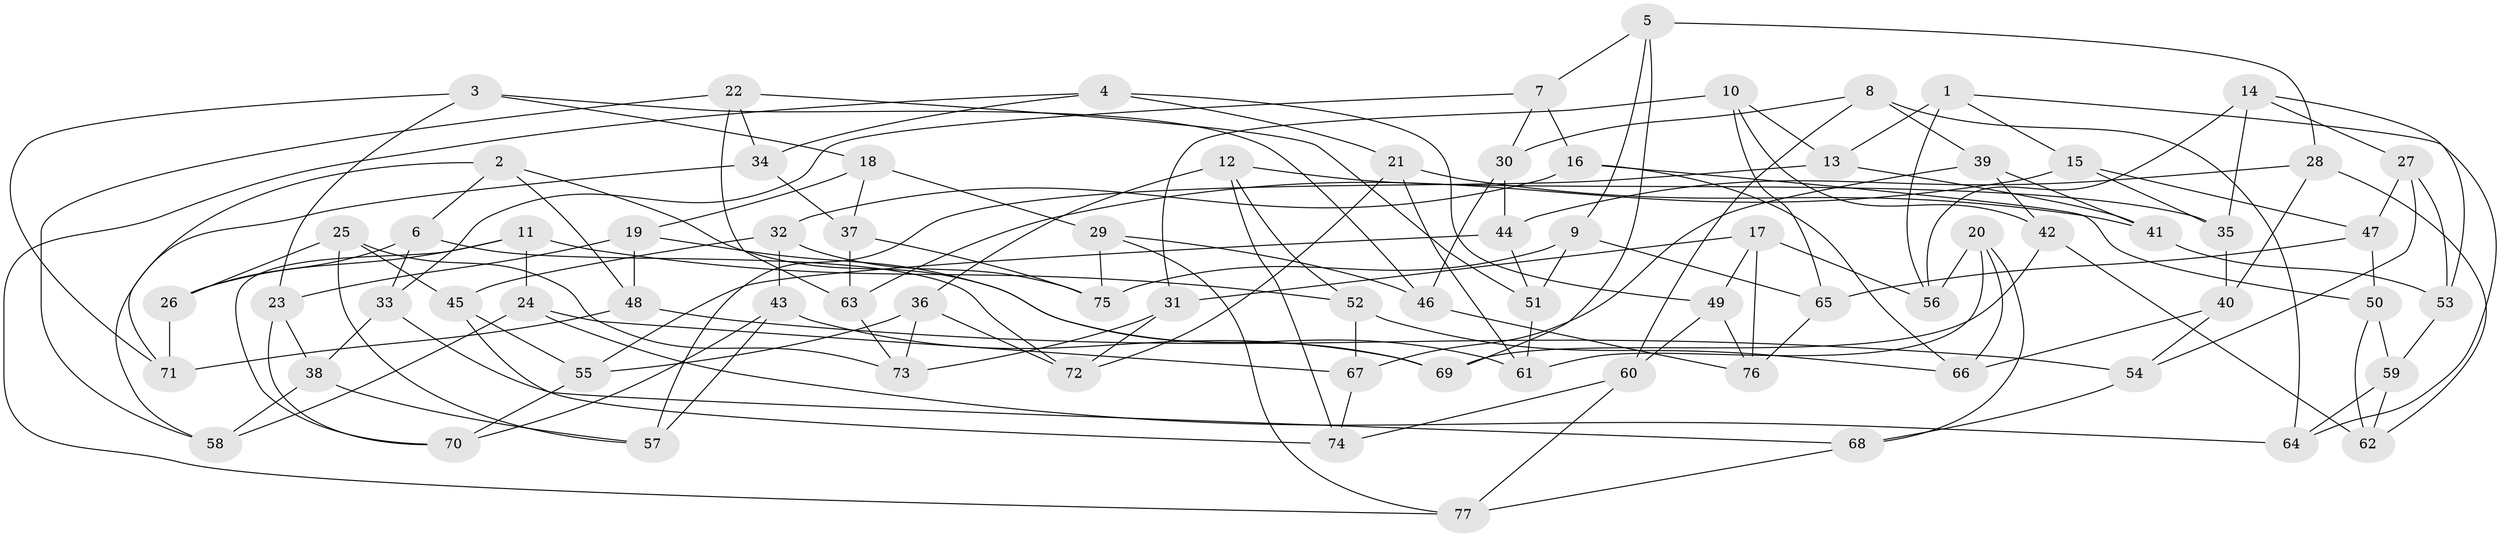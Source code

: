 // coarse degree distribution, {6: 0.5111111111111111, 5: 0.2, 4: 0.26666666666666666, 3: 0.022222222222222223}
// Generated by graph-tools (version 1.1) at 2025/52/02/27/25 19:52:31]
// undirected, 77 vertices, 154 edges
graph export_dot {
graph [start="1"]
  node [color=gray90,style=filled];
  1;
  2;
  3;
  4;
  5;
  6;
  7;
  8;
  9;
  10;
  11;
  12;
  13;
  14;
  15;
  16;
  17;
  18;
  19;
  20;
  21;
  22;
  23;
  24;
  25;
  26;
  27;
  28;
  29;
  30;
  31;
  32;
  33;
  34;
  35;
  36;
  37;
  38;
  39;
  40;
  41;
  42;
  43;
  44;
  45;
  46;
  47;
  48;
  49;
  50;
  51;
  52;
  53;
  54;
  55;
  56;
  57;
  58;
  59;
  60;
  61;
  62;
  63;
  64;
  65;
  66;
  67;
  68;
  69;
  70;
  71;
  72;
  73;
  74;
  75;
  76;
  77;
  1 -- 56;
  1 -- 13;
  1 -- 15;
  1 -- 64;
  2 -- 48;
  2 -- 6;
  2 -- 71;
  2 -- 69;
  3 -- 23;
  3 -- 18;
  3 -- 46;
  3 -- 71;
  4 -- 21;
  4 -- 34;
  4 -- 49;
  4 -- 77;
  5 -- 9;
  5 -- 7;
  5 -- 69;
  5 -- 28;
  6 -- 33;
  6 -- 26;
  6 -- 72;
  7 -- 30;
  7 -- 33;
  7 -- 16;
  8 -- 64;
  8 -- 39;
  8 -- 30;
  8 -- 60;
  9 -- 75;
  9 -- 65;
  9 -- 51;
  10 -- 13;
  10 -- 42;
  10 -- 31;
  10 -- 65;
  11 -- 26;
  11 -- 24;
  11 -- 52;
  11 -- 70;
  12 -- 35;
  12 -- 36;
  12 -- 74;
  12 -- 52;
  13 -- 41;
  13 -- 57;
  14 -- 56;
  14 -- 27;
  14 -- 35;
  14 -- 53;
  15 -- 63;
  15 -- 35;
  15 -- 47;
  16 -- 50;
  16 -- 66;
  16 -- 32;
  17 -- 76;
  17 -- 49;
  17 -- 56;
  17 -- 31;
  18 -- 19;
  18 -- 29;
  18 -- 37;
  19 -- 23;
  19 -- 48;
  19 -- 61;
  20 -- 56;
  20 -- 61;
  20 -- 68;
  20 -- 66;
  21 -- 41;
  21 -- 61;
  21 -- 72;
  22 -- 34;
  22 -- 51;
  22 -- 58;
  22 -- 63;
  23 -- 70;
  23 -- 38;
  24 -- 58;
  24 -- 67;
  24 -- 64;
  25 -- 45;
  25 -- 73;
  25 -- 57;
  25 -- 26;
  26 -- 71;
  27 -- 53;
  27 -- 54;
  27 -- 47;
  28 -- 40;
  28 -- 62;
  28 -- 44;
  29 -- 75;
  29 -- 46;
  29 -- 77;
  30 -- 44;
  30 -- 46;
  31 -- 73;
  31 -- 72;
  32 -- 43;
  32 -- 75;
  32 -- 45;
  33 -- 68;
  33 -- 38;
  34 -- 37;
  34 -- 58;
  35 -- 40;
  36 -- 72;
  36 -- 73;
  36 -- 55;
  37 -- 75;
  37 -- 63;
  38 -- 58;
  38 -- 57;
  39 -- 67;
  39 -- 41;
  39 -- 42;
  40 -- 66;
  40 -- 54;
  41 -- 53;
  42 -- 69;
  42 -- 62;
  43 -- 69;
  43 -- 70;
  43 -- 57;
  44 -- 55;
  44 -- 51;
  45 -- 74;
  45 -- 55;
  46 -- 76;
  47 -- 65;
  47 -- 50;
  48 -- 71;
  48 -- 54;
  49 -- 76;
  49 -- 60;
  50 -- 62;
  50 -- 59;
  51 -- 61;
  52 -- 67;
  52 -- 66;
  53 -- 59;
  54 -- 68;
  55 -- 70;
  59 -- 62;
  59 -- 64;
  60 -- 74;
  60 -- 77;
  63 -- 73;
  65 -- 76;
  67 -- 74;
  68 -- 77;
}
